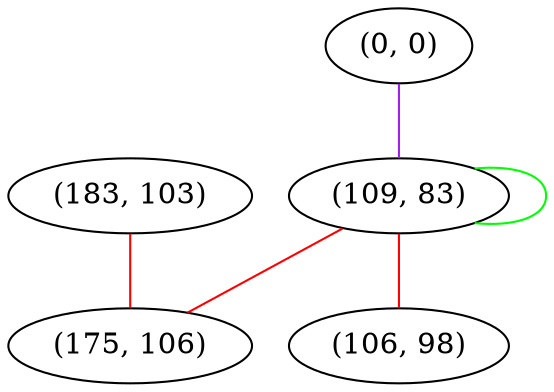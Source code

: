 graph "" {
"(0, 0)";
"(109, 83)";
"(183, 103)";
"(175, 106)";
"(106, 98)";
"(0, 0)" -- "(109, 83)"  [color=purple, key=0, weight=4];
"(109, 83)" -- "(109, 83)"  [color=green, key=0, weight=2];
"(109, 83)" -- "(175, 106)"  [color=red, key=0, weight=1];
"(109, 83)" -- "(106, 98)"  [color=red, key=0, weight=1];
"(183, 103)" -- "(175, 106)"  [color=red, key=0, weight=1];
}
